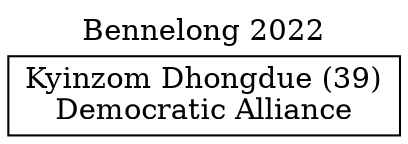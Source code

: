 // House preference flow
digraph "Kyinzom Dhongdue (39)_Bennelong_2022" {
	graph [label="Bennelong 2022" labelloc=t mclimit=10]
	node [shape=box]
	"Kyinzom Dhongdue (39)" [label="Kyinzom Dhongdue (39)
Democratic Alliance"]
}
